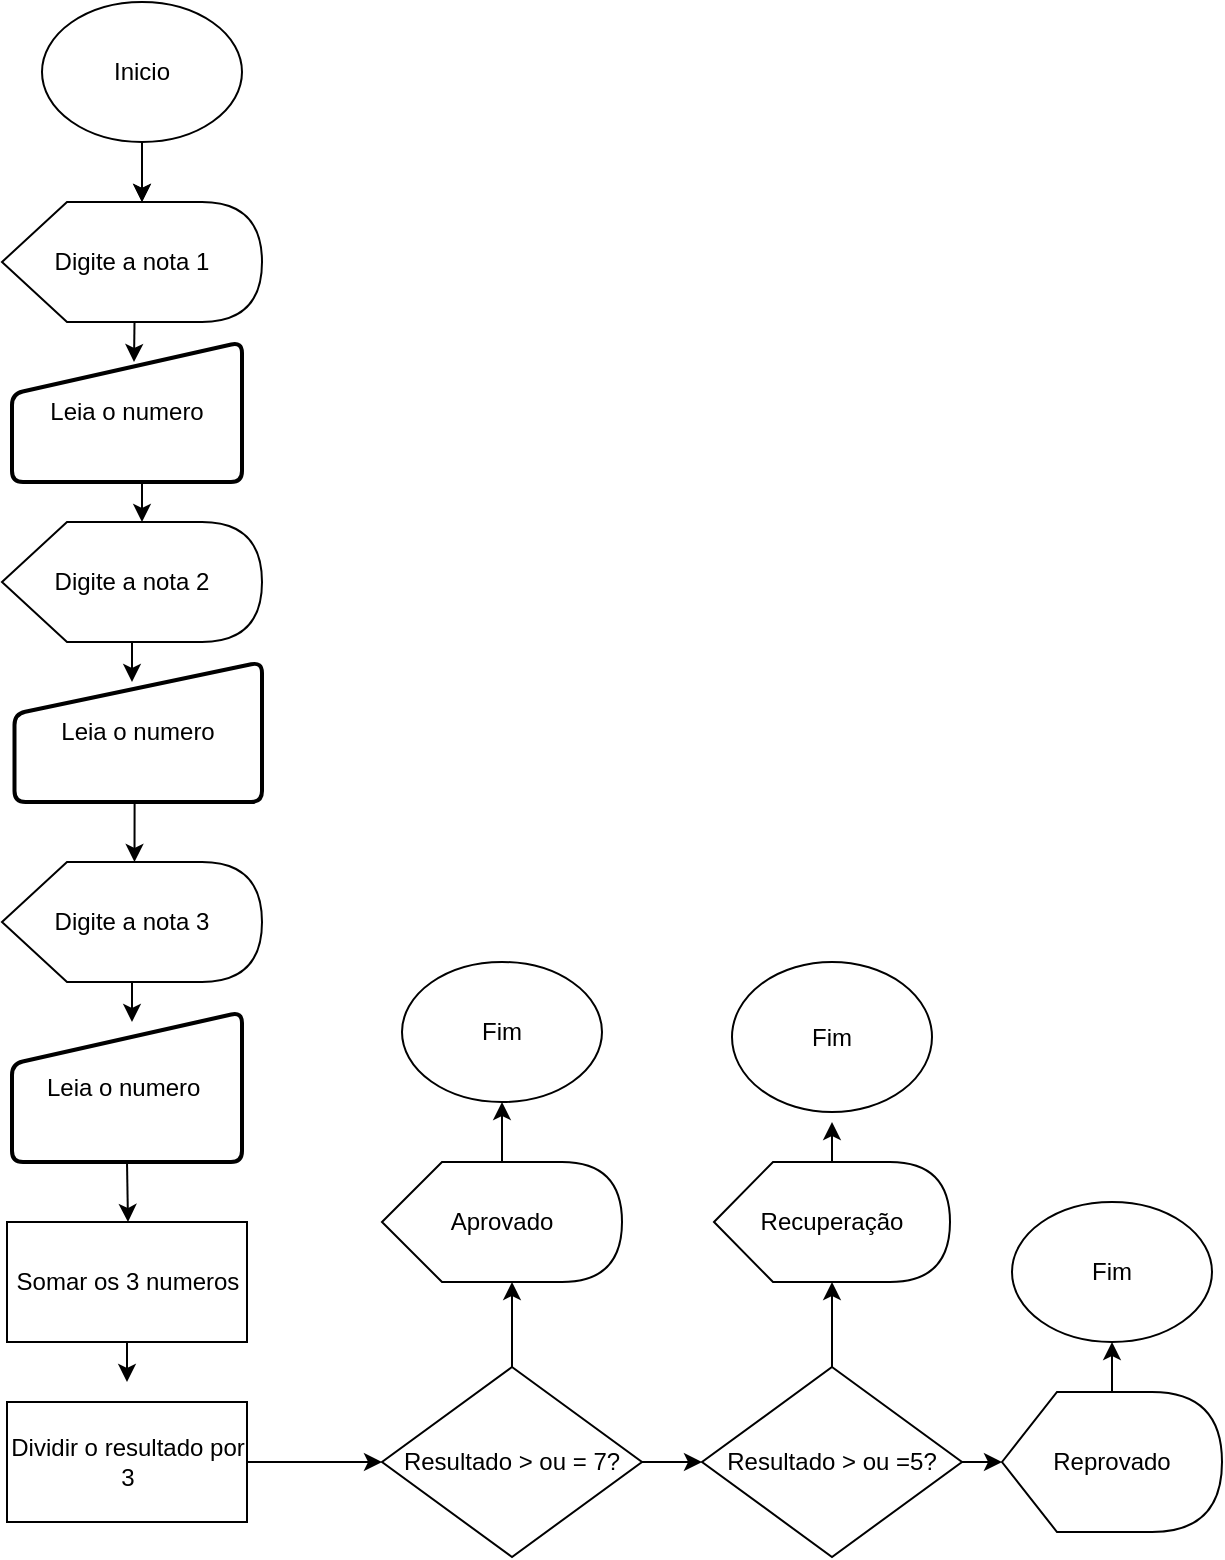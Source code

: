 <mxfile version="21.1.5" type="github">
  <diagram name="Página-1" id="LStG2k63bAeQDD6nDJkp">
    <mxGraphModel dx="794" dy="663" grid="1" gridSize="10" guides="1" tooltips="1" connect="1" arrows="1" fold="1" page="1" pageScale="1" pageWidth="827" pageHeight="1169" math="0" shadow="0">
      <root>
        <mxCell id="0" />
        <mxCell id="1" parent="0" />
        <mxCell id="BrYafwpa7ed5mm7E8dBs-4" style="edgeStyle=orthogonalEdgeStyle;rounded=0;orthogonalLoop=1;jettySize=auto;html=1;" edge="1" parent="1" source="BrYafwpa7ed5mm7E8dBs-1">
          <mxGeometry relative="1" as="geometry">
            <mxPoint x="110" y="120" as="targetPoint" />
          </mxGeometry>
        </mxCell>
        <mxCell id="BrYafwpa7ed5mm7E8dBs-1" value="Inicio&lt;br&gt;" style="ellipse;whiteSpace=wrap;html=1;" vertex="1" parent="1">
          <mxGeometry x="60" y="20" width="100" height="70" as="geometry" />
        </mxCell>
        <mxCell id="BrYafwpa7ed5mm7E8dBs-10" style="edgeStyle=orthogonalEdgeStyle;rounded=0;orthogonalLoop=1;jettySize=auto;html=1;exitX=0;exitY=0;exitDx=66.25;exitDy=60;exitPerimeter=0;" edge="1" parent="1" source="BrYafwpa7ed5mm7E8dBs-5">
          <mxGeometry relative="1" as="geometry">
            <mxPoint x="106" y="200" as="targetPoint" />
          </mxGeometry>
        </mxCell>
        <mxCell id="BrYafwpa7ed5mm7E8dBs-5" value="Digite a nota 1" style="shape=display;whiteSpace=wrap;html=1;" vertex="1" parent="1">
          <mxGeometry x="40" y="120" width="130" height="60" as="geometry" />
        </mxCell>
        <mxCell id="BrYafwpa7ed5mm7E8dBs-13" style="edgeStyle=orthogonalEdgeStyle;rounded=0;orthogonalLoop=1;jettySize=auto;html=1;exitX=0.5;exitY=1;exitDx=0;exitDy=0;" edge="1" parent="1">
          <mxGeometry relative="1" as="geometry">
            <mxPoint x="110" y="280" as="targetPoint" />
            <mxPoint x="110" y="260" as="sourcePoint" />
            <Array as="points">
              <mxPoint x="110" y="270" />
              <mxPoint x="110" y="270" />
            </Array>
          </mxGeometry>
        </mxCell>
        <mxCell id="BrYafwpa7ed5mm7E8dBs-15" style="edgeStyle=orthogonalEdgeStyle;rounded=0;orthogonalLoop=1;jettySize=auto;html=1;" edge="1" parent="1" source="BrYafwpa7ed5mm7E8dBs-11">
          <mxGeometry relative="1" as="geometry">
            <mxPoint x="105" y="360" as="targetPoint" />
          </mxGeometry>
        </mxCell>
        <mxCell id="BrYafwpa7ed5mm7E8dBs-11" value="Digite a nota 2" style="shape=display;whiteSpace=wrap;html=1;" vertex="1" parent="1">
          <mxGeometry x="40" y="280" width="130" height="60" as="geometry" />
        </mxCell>
        <mxCell id="BrYafwpa7ed5mm7E8dBs-17" style="edgeStyle=orthogonalEdgeStyle;rounded=0;orthogonalLoop=1;jettySize=auto;html=1;entryX=0;entryY=0;entryDx=66.25;entryDy=0;entryPerimeter=0;" edge="1" parent="1" target="BrYafwpa7ed5mm7E8dBs-16">
          <mxGeometry relative="1" as="geometry">
            <mxPoint x="110" y="440" as="targetPoint" />
            <mxPoint x="110" y="420" as="sourcePoint" />
          </mxGeometry>
        </mxCell>
        <mxCell id="BrYafwpa7ed5mm7E8dBs-19" style="edgeStyle=orthogonalEdgeStyle;rounded=0;orthogonalLoop=1;jettySize=auto;html=1;" edge="1" parent="1" source="BrYafwpa7ed5mm7E8dBs-16">
          <mxGeometry relative="1" as="geometry">
            <mxPoint x="105" y="530" as="targetPoint" />
          </mxGeometry>
        </mxCell>
        <mxCell id="BrYafwpa7ed5mm7E8dBs-16" value="Digite a nota 3" style="shape=display;whiteSpace=wrap;html=1;" vertex="1" parent="1">
          <mxGeometry x="40" y="450" width="130" height="60" as="geometry" />
        </mxCell>
        <mxCell id="BrYafwpa7ed5mm7E8dBs-21" style="edgeStyle=orthogonalEdgeStyle;rounded=0;orthogonalLoop=1;jettySize=auto;html=1;" edge="1" parent="1">
          <mxGeometry relative="1" as="geometry">
            <mxPoint x="110" y="120" as="targetPoint" />
            <mxPoint x="110" y="90" as="sourcePoint" />
          </mxGeometry>
        </mxCell>
        <mxCell id="BrYafwpa7ed5mm7E8dBs-22" value="Leia o numero" style="html=1;strokeWidth=2;shape=manualInput;whiteSpace=wrap;rounded=1;size=26;arcSize=11;" vertex="1" parent="1">
          <mxGeometry x="45" y="190" width="115" height="70" as="geometry" />
        </mxCell>
        <mxCell id="BrYafwpa7ed5mm7E8dBs-23" value="Leia o numero" style="html=1;strokeWidth=2;shape=manualInput;whiteSpace=wrap;rounded=1;size=26;arcSize=11;" vertex="1" parent="1">
          <mxGeometry x="46.25" y="350" width="123.75" height="70" as="geometry" />
        </mxCell>
        <mxCell id="BrYafwpa7ed5mm7E8dBs-27" style="edgeStyle=orthogonalEdgeStyle;rounded=0;orthogonalLoop=1;jettySize=auto;html=1;exitX=0.5;exitY=1;exitDx=0;exitDy=0;" edge="1" parent="1" source="BrYafwpa7ed5mm7E8dBs-24">
          <mxGeometry relative="1" as="geometry">
            <mxPoint x="103" y="630" as="targetPoint" />
          </mxGeometry>
        </mxCell>
        <mxCell id="BrYafwpa7ed5mm7E8dBs-24" value="Leia o numero&amp;nbsp;" style="html=1;strokeWidth=2;shape=manualInput;whiteSpace=wrap;rounded=1;size=26;arcSize=11;" vertex="1" parent="1">
          <mxGeometry x="45" y="525" width="115" height="75" as="geometry" />
        </mxCell>
        <mxCell id="BrYafwpa7ed5mm7E8dBs-29" style="edgeStyle=orthogonalEdgeStyle;rounded=0;orthogonalLoop=1;jettySize=auto;html=1;" edge="1" parent="1" source="BrYafwpa7ed5mm7E8dBs-26">
          <mxGeometry relative="1" as="geometry">
            <mxPoint x="102.5" y="710" as="targetPoint" />
          </mxGeometry>
        </mxCell>
        <mxCell id="BrYafwpa7ed5mm7E8dBs-26" value="Somar os 3 numeros" style="rounded=0;whiteSpace=wrap;html=1;" vertex="1" parent="1">
          <mxGeometry x="42.5" y="630" width="120" height="60" as="geometry" />
        </mxCell>
        <mxCell id="BrYafwpa7ed5mm7E8dBs-32" style="edgeStyle=orthogonalEdgeStyle;rounded=0;orthogonalLoop=1;jettySize=auto;html=1;" edge="1" parent="1" source="BrYafwpa7ed5mm7E8dBs-28">
          <mxGeometry relative="1" as="geometry">
            <mxPoint x="230" y="750" as="targetPoint" />
          </mxGeometry>
        </mxCell>
        <mxCell id="BrYafwpa7ed5mm7E8dBs-28" value="Dividir o resultado por 3" style="rounded=0;whiteSpace=wrap;html=1;" vertex="1" parent="1">
          <mxGeometry x="42.5" y="720" width="120" height="60" as="geometry" />
        </mxCell>
        <mxCell id="BrYafwpa7ed5mm7E8dBs-33" style="edgeStyle=orthogonalEdgeStyle;rounded=0;orthogonalLoop=1;jettySize=auto;html=1;" edge="1" parent="1" source="BrYafwpa7ed5mm7E8dBs-30">
          <mxGeometry relative="1" as="geometry">
            <mxPoint x="295" y="660" as="targetPoint" />
          </mxGeometry>
        </mxCell>
        <mxCell id="BrYafwpa7ed5mm7E8dBs-39" style="edgeStyle=orthogonalEdgeStyle;rounded=0;orthogonalLoop=1;jettySize=auto;html=1;" edge="1" parent="1" source="BrYafwpa7ed5mm7E8dBs-30">
          <mxGeometry relative="1" as="geometry">
            <mxPoint x="390" y="750" as="targetPoint" />
          </mxGeometry>
        </mxCell>
        <mxCell id="BrYafwpa7ed5mm7E8dBs-30" value="Resultado &amp;gt; ou = 7?" style="rhombus;whiteSpace=wrap;html=1;" vertex="1" parent="1">
          <mxGeometry x="230" y="702.5" width="130" height="95" as="geometry" />
        </mxCell>
        <mxCell id="BrYafwpa7ed5mm7E8dBs-45" style="edgeStyle=orthogonalEdgeStyle;rounded=0;orthogonalLoop=1;jettySize=auto;html=1;" edge="1" parent="1" source="BrYafwpa7ed5mm7E8dBs-35">
          <mxGeometry relative="1" as="geometry">
            <mxPoint x="290" y="570" as="targetPoint" />
          </mxGeometry>
        </mxCell>
        <mxCell id="BrYafwpa7ed5mm7E8dBs-35" value="Aprovado" style="shape=display;whiteSpace=wrap;html=1;" vertex="1" parent="1">
          <mxGeometry x="230" y="600" width="120" height="60" as="geometry" />
        </mxCell>
        <mxCell id="BrYafwpa7ed5mm7E8dBs-40" style="edgeStyle=orthogonalEdgeStyle;rounded=0;orthogonalLoop=1;jettySize=auto;html=1;" edge="1" parent="1" source="BrYafwpa7ed5mm7E8dBs-38" target="BrYafwpa7ed5mm7E8dBs-41">
          <mxGeometry relative="1" as="geometry">
            <mxPoint x="455" y="670" as="targetPoint" />
          </mxGeometry>
        </mxCell>
        <mxCell id="BrYafwpa7ed5mm7E8dBs-43" style="edgeStyle=orthogonalEdgeStyle;rounded=0;orthogonalLoop=1;jettySize=auto;html=1;" edge="1" parent="1" source="BrYafwpa7ed5mm7E8dBs-38">
          <mxGeometry relative="1" as="geometry">
            <mxPoint x="540" y="750" as="targetPoint" />
          </mxGeometry>
        </mxCell>
        <mxCell id="BrYafwpa7ed5mm7E8dBs-38" value="Resultado &amp;gt; ou =5?" style="rhombus;whiteSpace=wrap;html=1;" vertex="1" parent="1">
          <mxGeometry x="390" y="702.5" width="130" height="95" as="geometry" />
        </mxCell>
        <mxCell id="BrYafwpa7ed5mm7E8dBs-47" style="edgeStyle=orthogonalEdgeStyle;rounded=0;orthogonalLoop=1;jettySize=auto;html=1;" edge="1" parent="1" source="BrYafwpa7ed5mm7E8dBs-41">
          <mxGeometry relative="1" as="geometry">
            <mxPoint x="455" y="580" as="targetPoint" />
          </mxGeometry>
        </mxCell>
        <mxCell id="BrYafwpa7ed5mm7E8dBs-41" value="Recuperação" style="shape=display;whiteSpace=wrap;html=1;" vertex="1" parent="1">
          <mxGeometry x="396" y="600" width="118" height="60" as="geometry" />
        </mxCell>
        <mxCell id="BrYafwpa7ed5mm7E8dBs-49" value="" style="edgeStyle=orthogonalEdgeStyle;rounded=0;orthogonalLoop=1;jettySize=auto;html=1;" edge="1" parent="1" source="BrYafwpa7ed5mm7E8dBs-42" target="BrYafwpa7ed5mm7E8dBs-48">
          <mxGeometry relative="1" as="geometry" />
        </mxCell>
        <mxCell id="BrYafwpa7ed5mm7E8dBs-42" value="Reprovado" style="shape=display;whiteSpace=wrap;html=1;" vertex="1" parent="1">
          <mxGeometry x="540" y="715" width="110" height="70" as="geometry" />
        </mxCell>
        <mxCell id="BrYafwpa7ed5mm7E8dBs-44" value="Fim" style="ellipse;whiteSpace=wrap;html=1;" vertex="1" parent="1">
          <mxGeometry x="240" y="500" width="100" height="70" as="geometry" />
        </mxCell>
        <mxCell id="BrYafwpa7ed5mm7E8dBs-46" value="Fim" style="ellipse;whiteSpace=wrap;html=1;" vertex="1" parent="1">
          <mxGeometry x="405" y="500" width="100" height="75" as="geometry" />
        </mxCell>
        <mxCell id="BrYafwpa7ed5mm7E8dBs-48" value="Fim" style="ellipse;whiteSpace=wrap;html=1;" vertex="1" parent="1">
          <mxGeometry x="545" y="620" width="100" height="70" as="geometry" />
        </mxCell>
      </root>
    </mxGraphModel>
  </diagram>
</mxfile>
